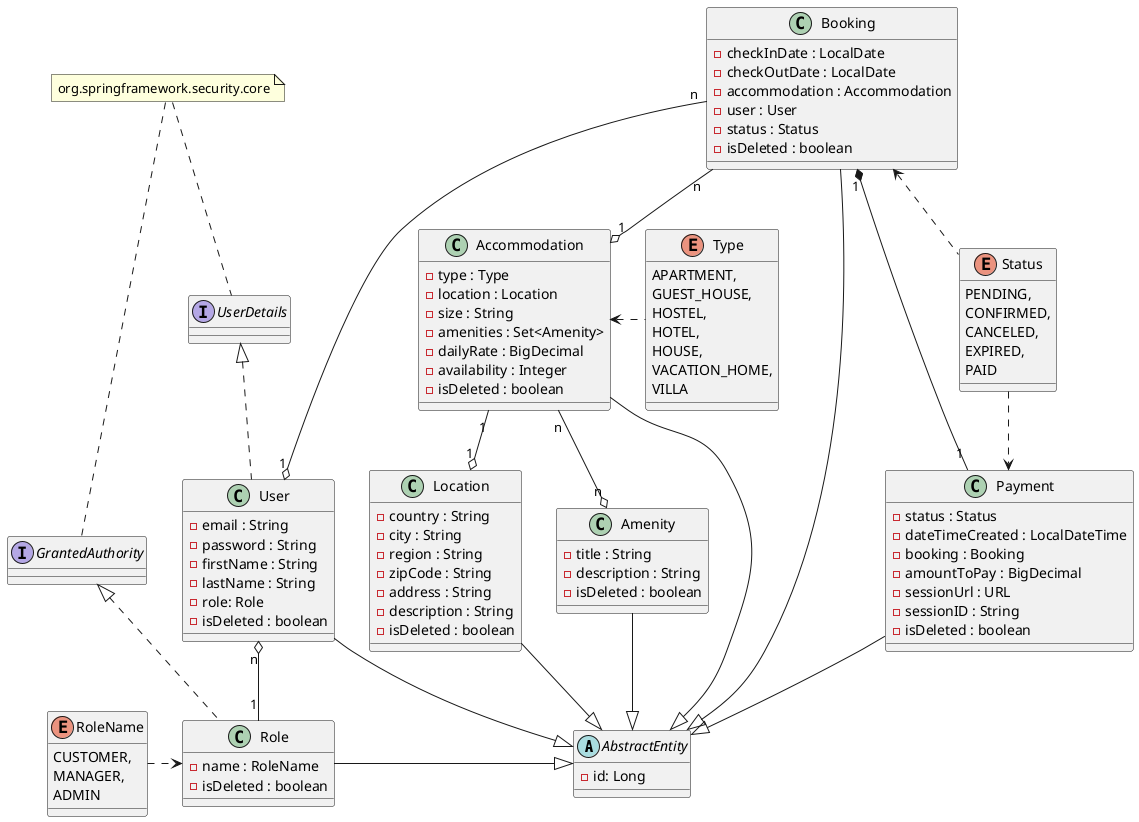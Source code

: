 @startuml

abstract class AbstractEntity {
- id: Long
}
interface UserDetails
interface GrantedAuthority

class Accommodation {
- type : Type
- location : Location
- size : String
- amenities : Set<Amenity>
- dailyRate : BigDecimal
- availability : Integer
- isDeleted : boolean
}

class Location {
- country : String
- city : String
- region : String
- zipCode : String
- address : String
- description : String
- isDeleted : boolean
}

class Amenity {
- title : String
- description : String
- isDeleted : boolean
}

class Role {
- name : RoleName
- isDeleted : boolean
}


class User {
- email : String
- password : String
- firstName : String
- lastName : String
- role: Role
- isDeleted : boolean
}

class Booking {
- checkInDate : LocalDate
- checkOutDate : LocalDate
- accommodation : Accommodation
- user : User
- status : Status
- isDeleted : boolean
}

class Payment {
- status : Status
- dateTimeCreated : LocalDateTime
- booking : Booking
- amountToPay : BigDecimal
- sessionUrl : URL
- sessionID : String
- isDeleted : boolean
}

enum Type {
    APARTMENT,
    GUEST_HOUSE,
    HOSTEL,
    HOTEL,
    HOUSE,
    VACATION_HOME,
    VILLA
}

enum RoleName {
    CUSTOMER,
    MANAGER,
    ADMIN
}

enum Status {
    PENDING,
    CONFIRMED,
    CANCELED,
    EXPIRED,
    PAID
}

note "org.springframework.security.core" as MyNote
MyNote .. UserDetails
MyNote .. GrantedAuthority

UserDetails <|.. User
GrantedAuthority <|.. Role

Booking --|> AbstractEntity
User -|> AbstractEntity
Role -|> AbstractEntity
Accommodation --|> AbstractEntity
Location --|> AbstractEntity
Payment --|> AbstractEntity
Amenity --|> AbstractEntity

User "n" o-- "1" Role
Booking "n" --o "1" User
Accommodation "n" --o "n" Amenity
Accommodation "1" --o "1" Location
Booking "n" -o "1" Accommodation
Booking "1" *-- "1" Payment

RoleName .> Role
Accommodation <. Type
Status ..> Payment
Booking <.. Status
@enduml
